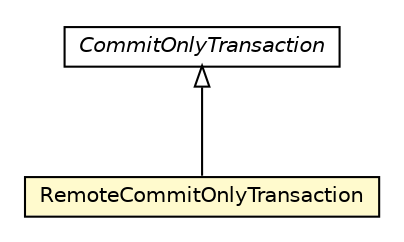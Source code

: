 #!/usr/local/bin/dot
#
# Class diagram 
# Generated by UMLGraph version 5.1 (http://www.umlgraph.org/)
#

digraph G {
	edge [fontname="Helvetica",fontsize=10,labelfontname="Helvetica",labelfontsize=10];
	node [fontname="Helvetica",fontsize=10,shape=plaintext];
	nodesep=0.25;
	ranksep=0.5;
	// pt.ist.fenixframework.backend.jvstm.pstm.RemoteCommitOnlyTransaction
	c96806 [label=<<table title="pt.ist.fenixframework.backend.jvstm.pstm.RemoteCommitOnlyTransaction" border="0" cellborder="1" cellspacing="0" cellpadding="2" port="p" bgcolor="lemonChiffon" href="./RemoteCommitOnlyTransaction.html">
		<tr><td><table border="0" cellspacing="0" cellpadding="1">
<tr><td align="center" balign="center"> RemoteCommitOnlyTransaction </td></tr>
		</table></td></tr>
		</table>>, fontname="Helvetica", fontcolor="black", fontsize=10.0];
	// pt.ist.fenixframework.backend.jvstm.pstm.CommitOnlyTransaction
	c96810 [label=<<table title="pt.ist.fenixframework.backend.jvstm.pstm.CommitOnlyTransaction" border="0" cellborder="1" cellspacing="0" cellpadding="2" port="p" href="./CommitOnlyTransaction.html">
		<tr><td><table border="0" cellspacing="0" cellpadding="1">
<tr><td align="center" balign="center"><font face="Helvetica-Oblique"> CommitOnlyTransaction </font></td></tr>
		</table></td></tr>
		</table>>, fontname="Helvetica", fontcolor="black", fontsize=10.0];
	//pt.ist.fenixframework.backend.jvstm.pstm.RemoteCommitOnlyTransaction extends pt.ist.fenixframework.backend.jvstm.pstm.CommitOnlyTransaction
	c96810:p -> c96806:p [dir=back,arrowtail=empty];
}

